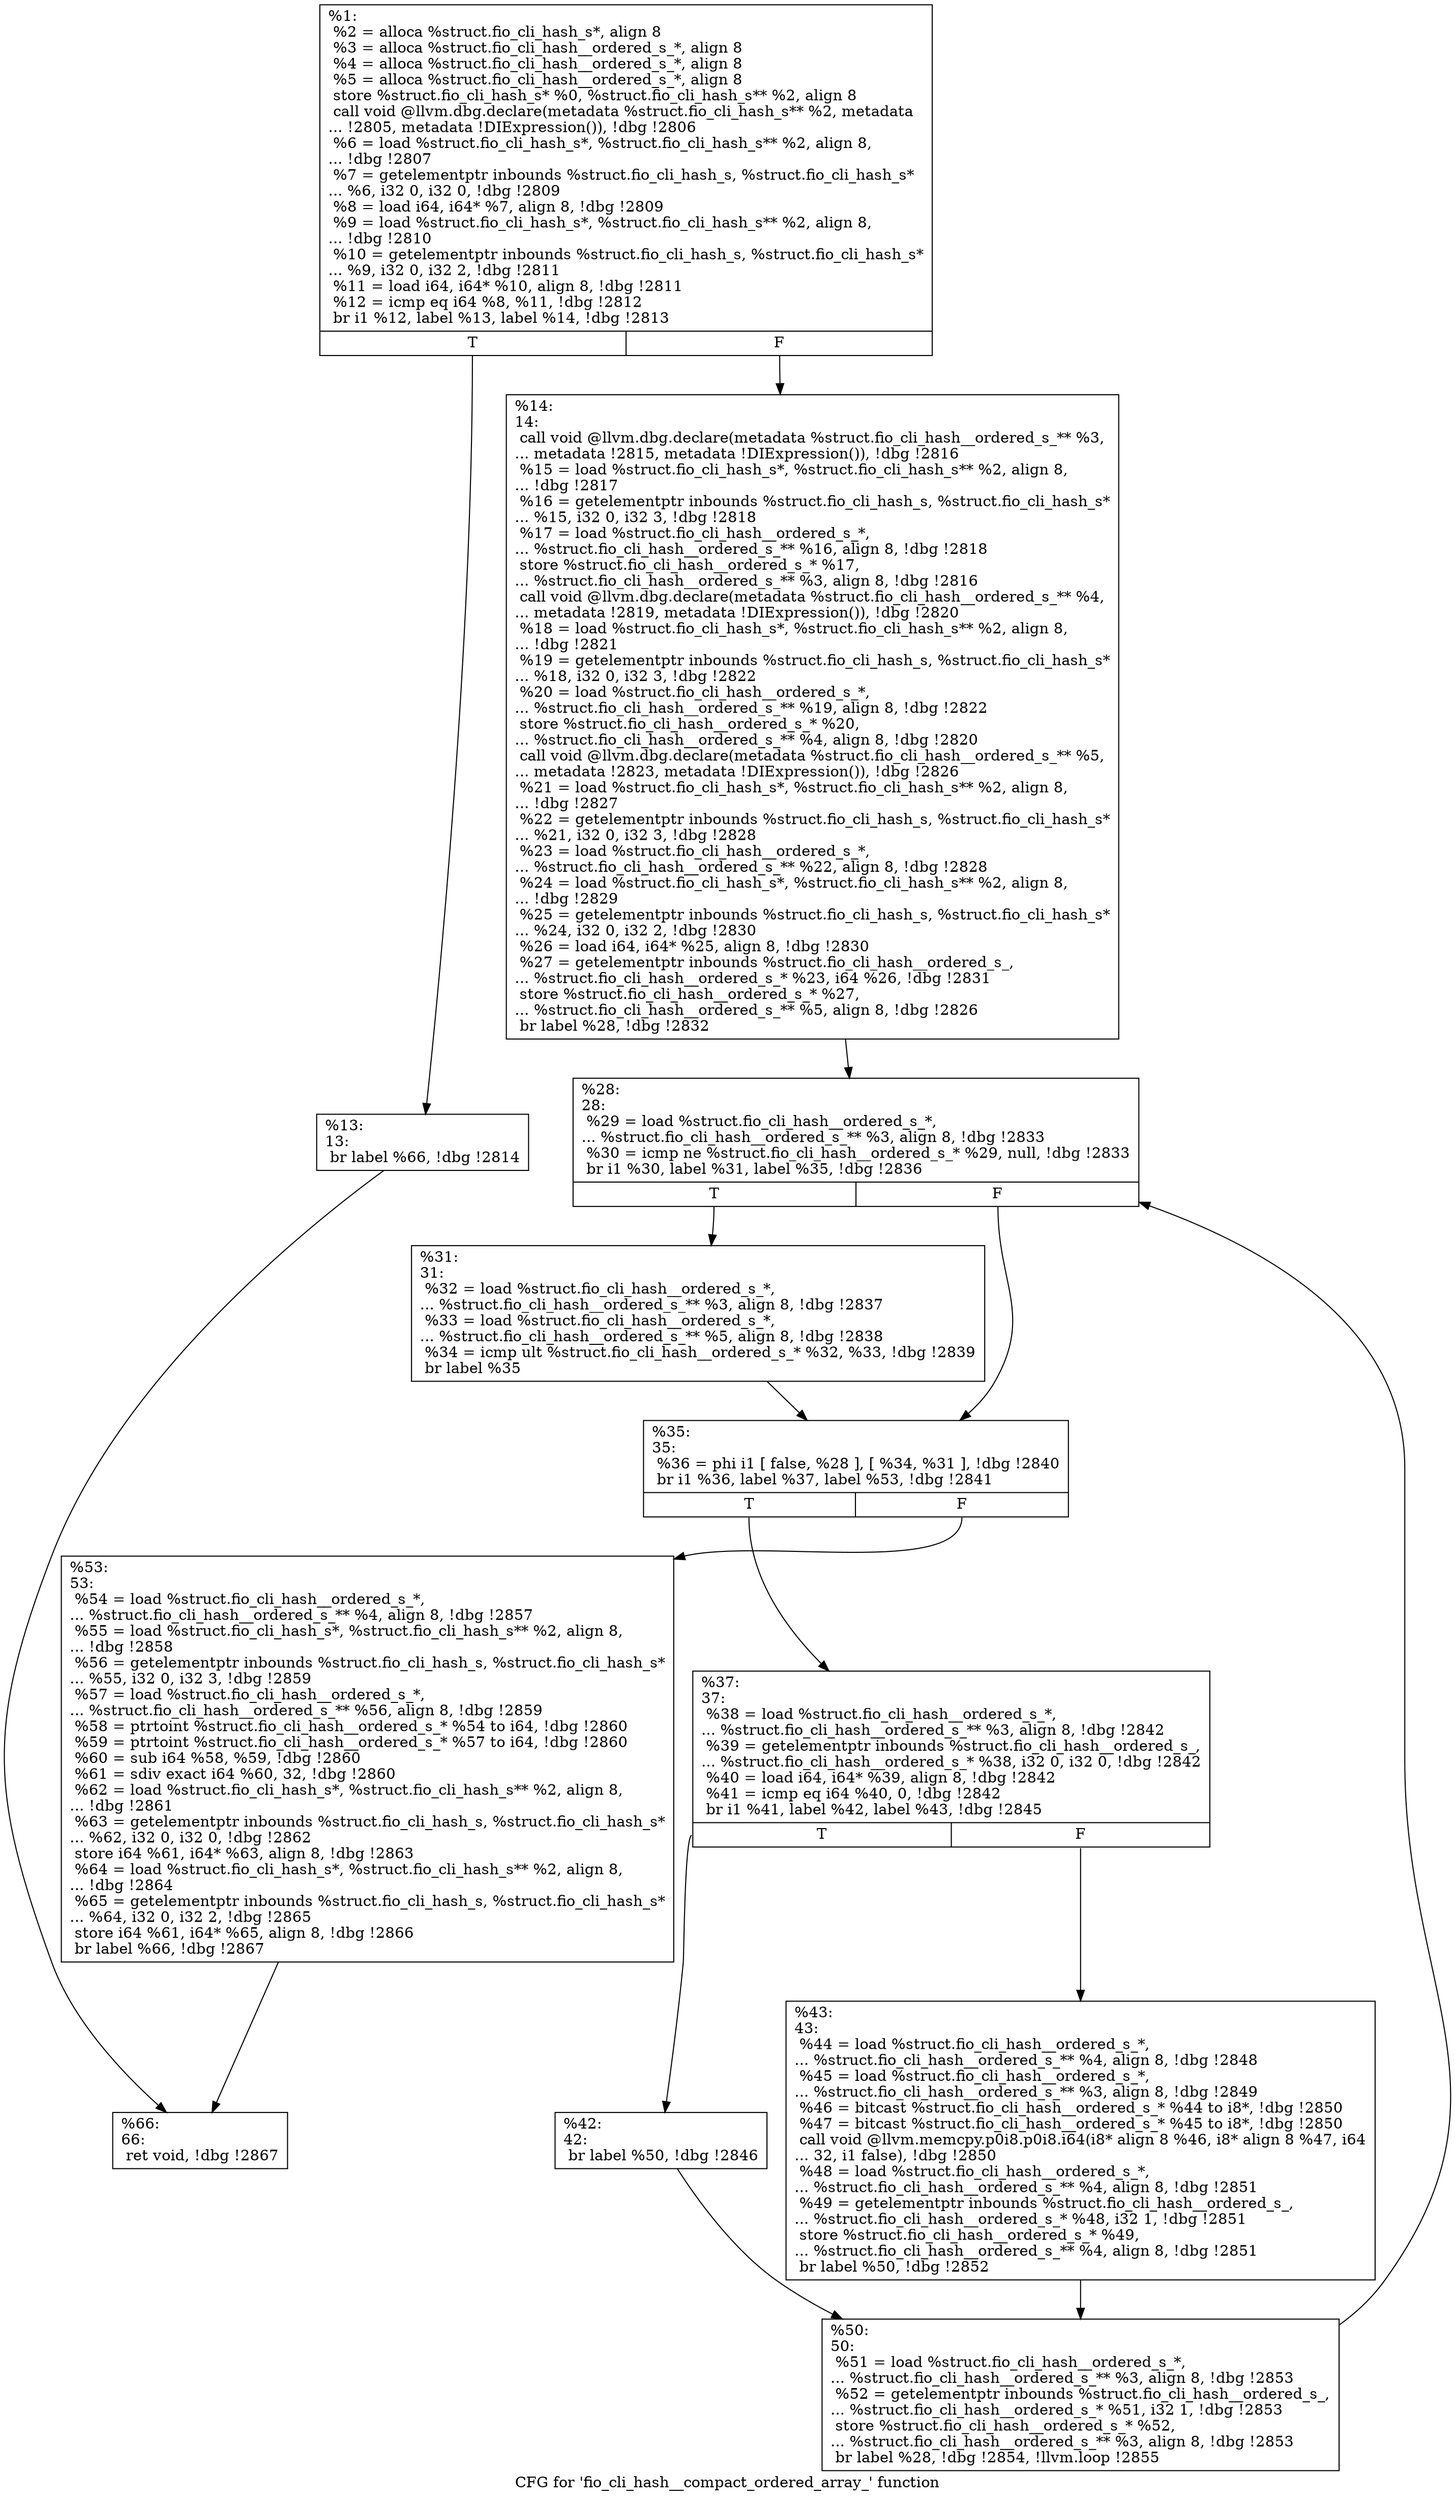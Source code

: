 digraph "CFG for 'fio_cli_hash__compact_ordered_array_' function" {
	label="CFG for 'fio_cli_hash__compact_ordered_array_' function";

	Node0x556852162ae0 [shape=record,label="{%1:\l  %2 = alloca %struct.fio_cli_hash_s*, align 8\l  %3 = alloca %struct.fio_cli_hash__ordered_s_*, align 8\l  %4 = alloca %struct.fio_cli_hash__ordered_s_*, align 8\l  %5 = alloca %struct.fio_cli_hash__ordered_s_*, align 8\l  store %struct.fio_cli_hash_s* %0, %struct.fio_cli_hash_s** %2, align 8\l  call void @llvm.dbg.declare(metadata %struct.fio_cli_hash_s** %2, metadata\l... !2805, metadata !DIExpression()), !dbg !2806\l  %6 = load %struct.fio_cli_hash_s*, %struct.fio_cli_hash_s** %2, align 8,\l... !dbg !2807\l  %7 = getelementptr inbounds %struct.fio_cli_hash_s, %struct.fio_cli_hash_s*\l... %6, i32 0, i32 0, !dbg !2809\l  %8 = load i64, i64* %7, align 8, !dbg !2809\l  %9 = load %struct.fio_cli_hash_s*, %struct.fio_cli_hash_s** %2, align 8,\l... !dbg !2810\l  %10 = getelementptr inbounds %struct.fio_cli_hash_s, %struct.fio_cli_hash_s*\l... %9, i32 0, i32 2, !dbg !2811\l  %11 = load i64, i64* %10, align 8, !dbg !2811\l  %12 = icmp eq i64 %8, %11, !dbg !2812\l  br i1 %12, label %13, label %14, !dbg !2813\l|{<s0>T|<s1>F}}"];
	Node0x556852162ae0:s0 -> Node0x556852163c30;
	Node0x556852162ae0:s1 -> Node0x556852163c80;
	Node0x556852163c30 [shape=record,label="{%13:\l13:                                               \l  br label %66, !dbg !2814\l}"];
	Node0x556852163c30 -> Node0x556852163f50;
	Node0x556852163c80 [shape=record,label="{%14:\l14:                                               \l  call void @llvm.dbg.declare(metadata %struct.fio_cli_hash__ordered_s_** %3,\l... metadata !2815, metadata !DIExpression()), !dbg !2816\l  %15 = load %struct.fio_cli_hash_s*, %struct.fio_cli_hash_s** %2, align 8,\l... !dbg !2817\l  %16 = getelementptr inbounds %struct.fio_cli_hash_s, %struct.fio_cli_hash_s*\l... %15, i32 0, i32 3, !dbg !2818\l  %17 = load %struct.fio_cli_hash__ordered_s_*,\l... %struct.fio_cli_hash__ordered_s_** %16, align 8, !dbg !2818\l  store %struct.fio_cli_hash__ordered_s_* %17,\l... %struct.fio_cli_hash__ordered_s_** %3, align 8, !dbg !2816\l  call void @llvm.dbg.declare(metadata %struct.fio_cli_hash__ordered_s_** %4,\l... metadata !2819, metadata !DIExpression()), !dbg !2820\l  %18 = load %struct.fio_cli_hash_s*, %struct.fio_cli_hash_s** %2, align 8,\l... !dbg !2821\l  %19 = getelementptr inbounds %struct.fio_cli_hash_s, %struct.fio_cli_hash_s*\l... %18, i32 0, i32 3, !dbg !2822\l  %20 = load %struct.fio_cli_hash__ordered_s_*,\l... %struct.fio_cli_hash__ordered_s_** %19, align 8, !dbg !2822\l  store %struct.fio_cli_hash__ordered_s_* %20,\l... %struct.fio_cli_hash__ordered_s_** %4, align 8, !dbg !2820\l  call void @llvm.dbg.declare(metadata %struct.fio_cli_hash__ordered_s_** %5,\l... metadata !2823, metadata !DIExpression()), !dbg !2826\l  %21 = load %struct.fio_cli_hash_s*, %struct.fio_cli_hash_s** %2, align 8,\l... !dbg !2827\l  %22 = getelementptr inbounds %struct.fio_cli_hash_s, %struct.fio_cli_hash_s*\l... %21, i32 0, i32 3, !dbg !2828\l  %23 = load %struct.fio_cli_hash__ordered_s_*,\l... %struct.fio_cli_hash__ordered_s_** %22, align 8, !dbg !2828\l  %24 = load %struct.fio_cli_hash_s*, %struct.fio_cli_hash_s** %2, align 8,\l... !dbg !2829\l  %25 = getelementptr inbounds %struct.fio_cli_hash_s, %struct.fio_cli_hash_s*\l... %24, i32 0, i32 2, !dbg !2830\l  %26 = load i64, i64* %25, align 8, !dbg !2830\l  %27 = getelementptr inbounds %struct.fio_cli_hash__ordered_s_,\l... %struct.fio_cli_hash__ordered_s_* %23, i64 %26, !dbg !2831\l  store %struct.fio_cli_hash__ordered_s_* %27,\l... %struct.fio_cli_hash__ordered_s_** %5, align 8, !dbg !2826\l  br label %28, !dbg !2832\l}"];
	Node0x556852163c80 -> Node0x556852163cd0;
	Node0x556852163cd0 [shape=record,label="{%28:\l28:                                               \l  %29 = load %struct.fio_cli_hash__ordered_s_*,\l... %struct.fio_cli_hash__ordered_s_** %3, align 8, !dbg !2833\l  %30 = icmp ne %struct.fio_cli_hash__ordered_s_* %29, null, !dbg !2833\l  br i1 %30, label %31, label %35, !dbg !2836\l|{<s0>T|<s1>F}}"];
	Node0x556852163cd0:s0 -> Node0x556852163d20;
	Node0x556852163cd0:s1 -> Node0x556852163d70;
	Node0x556852163d20 [shape=record,label="{%31:\l31:                                               \l  %32 = load %struct.fio_cli_hash__ordered_s_*,\l... %struct.fio_cli_hash__ordered_s_** %3, align 8, !dbg !2837\l  %33 = load %struct.fio_cli_hash__ordered_s_*,\l... %struct.fio_cli_hash__ordered_s_** %5, align 8, !dbg !2838\l  %34 = icmp ult %struct.fio_cli_hash__ordered_s_* %32, %33, !dbg !2839\l  br label %35\l}"];
	Node0x556852163d20 -> Node0x556852163d70;
	Node0x556852163d70 [shape=record,label="{%35:\l35:                                               \l  %36 = phi i1 [ false, %28 ], [ %34, %31 ], !dbg !2840\l  br i1 %36, label %37, label %53, !dbg !2841\l|{<s0>T|<s1>F}}"];
	Node0x556852163d70:s0 -> Node0x556852163dc0;
	Node0x556852163d70:s1 -> Node0x556852163f00;
	Node0x556852163dc0 [shape=record,label="{%37:\l37:                                               \l  %38 = load %struct.fio_cli_hash__ordered_s_*,\l... %struct.fio_cli_hash__ordered_s_** %3, align 8, !dbg !2842\l  %39 = getelementptr inbounds %struct.fio_cli_hash__ordered_s_,\l... %struct.fio_cli_hash__ordered_s_* %38, i32 0, i32 0, !dbg !2842\l  %40 = load i64, i64* %39, align 8, !dbg !2842\l  %41 = icmp eq i64 %40, 0, !dbg !2842\l  br i1 %41, label %42, label %43, !dbg !2845\l|{<s0>T|<s1>F}}"];
	Node0x556852163dc0:s0 -> Node0x556852163e10;
	Node0x556852163dc0:s1 -> Node0x556852163e60;
	Node0x556852163e10 [shape=record,label="{%42:\l42:                                               \l  br label %50, !dbg !2846\l}"];
	Node0x556852163e10 -> Node0x556852163eb0;
	Node0x556852163e60 [shape=record,label="{%43:\l43:                                               \l  %44 = load %struct.fio_cli_hash__ordered_s_*,\l... %struct.fio_cli_hash__ordered_s_** %4, align 8, !dbg !2848\l  %45 = load %struct.fio_cli_hash__ordered_s_*,\l... %struct.fio_cli_hash__ordered_s_** %3, align 8, !dbg !2849\l  %46 = bitcast %struct.fio_cli_hash__ordered_s_* %44 to i8*, !dbg !2850\l  %47 = bitcast %struct.fio_cli_hash__ordered_s_* %45 to i8*, !dbg !2850\l  call void @llvm.memcpy.p0i8.p0i8.i64(i8* align 8 %46, i8* align 8 %47, i64\l... 32, i1 false), !dbg !2850\l  %48 = load %struct.fio_cli_hash__ordered_s_*,\l... %struct.fio_cli_hash__ordered_s_** %4, align 8, !dbg !2851\l  %49 = getelementptr inbounds %struct.fio_cli_hash__ordered_s_,\l... %struct.fio_cli_hash__ordered_s_* %48, i32 1, !dbg !2851\l  store %struct.fio_cli_hash__ordered_s_* %49,\l... %struct.fio_cli_hash__ordered_s_** %4, align 8, !dbg !2851\l  br label %50, !dbg !2852\l}"];
	Node0x556852163e60 -> Node0x556852163eb0;
	Node0x556852163eb0 [shape=record,label="{%50:\l50:                                               \l  %51 = load %struct.fio_cli_hash__ordered_s_*,\l... %struct.fio_cli_hash__ordered_s_** %3, align 8, !dbg !2853\l  %52 = getelementptr inbounds %struct.fio_cli_hash__ordered_s_,\l... %struct.fio_cli_hash__ordered_s_* %51, i32 1, !dbg !2853\l  store %struct.fio_cli_hash__ordered_s_* %52,\l... %struct.fio_cli_hash__ordered_s_** %3, align 8, !dbg !2853\l  br label %28, !dbg !2854, !llvm.loop !2855\l}"];
	Node0x556852163eb0 -> Node0x556852163cd0;
	Node0x556852163f00 [shape=record,label="{%53:\l53:                                               \l  %54 = load %struct.fio_cli_hash__ordered_s_*,\l... %struct.fio_cli_hash__ordered_s_** %4, align 8, !dbg !2857\l  %55 = load %struct.fio_cli_hash_s*, %struct.fio_cli_hash_s** %2, align 8,\l... !dbg !2858\l  %56 = getelementptr inbounds %struct.fio_cli_hash_s, %struct.fio_cli_hash_s*\l... %55, i32 0, i32 3, !dbg !2859\l  %57 = load %struct.fio_cli_hash__ordered_s_*,\l... %struct.fio_cli_hash__ordered_s_** %56, align 8, !dbg !2859\l  %58 = ptrtoint %struct.fio_cli_hash__ordered_s_* %54 to i64, !dbg !2860\l  %59 = ptrtoint %struct.fio_cli_hash__ordered_s_* %57 to i64, !dbg !2860\l  %60 = sub i64 %58, %59, !dbg !2860\l  %61 = sdiv exact i64 %60, 32, !dbg !2860\l  %62 = load %struct.fio_cli_hash_s*, %struct.fio_cli_hash_s** %2, align 8,\l... !dbg !2861\l  %63 = getelementptr inbounds %struct.fio_cli_hash_s, %struct.fio_cli_hash_s*\l... %62, i32 0, i32 0, !dbg !2862\l  store i64 %61, i64* %63, align 8, !dbg !2863\l  %64 = load %struct.fio_cli_hash_s*, %struct.fio_cli_hash_s** %2, align 8,\l... !dbg !2864\l  %65 = getelementptr inbounds %struct.fio_cli_hash_s, %struct.fio_cli_hash_s*\l... %64, i32 0, i32 2, !dbg !2865\l  store i64 %61, i64* %65, align 8, !dbg !2866\l  br label %66, !dbg !2867\l}"];
	Node0x556852163f00 -> Node0x556852163f50;
	Node0x556852163f50 [shape=record,label="{%66:\l66:                                               \l  ret void, !dbg !2867\l}"];
}
